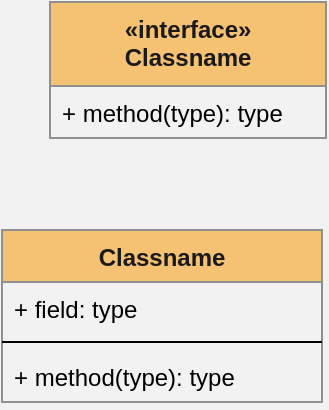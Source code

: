 <mxfile version="13.7.9" type="device"><diagram id="C5RBs43oDa-KdzZeNtuy" name="Page-1"><mxGraphModel dx="1822" dy="862" grid="0" gridSize="10" guides="1" tooltips="1" connect="1" arrows="1" fold="1" page="0" pageScale="1" pageWidth="827" pageHeight="1169" background="#F2F2F2" math="0" shadow="0"><root><mxCell id="WIyWlLk6GJQsqaUBKTNV-0"/><mxCell id="WIyWlLk6GJQsqaUBKTNV-1" parent="WIyWlLk6GJQsqaUBKTNV-0"/><mxCell id="rEhpitw5mHjTU7jlt6PZ-10" value="«interface»&#10;Classname" style="swimlane;fontStyle=1;align=center;verticalAlign=top;childLayout=stackLayout;horizontal=1;startSize=42;horizontalStack=0;resizeParent=1;resizeParentMax=0;resizeLast=0;collapsible=1;marginBottom=0;rounded=0;shadow=0;strokeColor=#909090;strokeWidth=1;fillColor=#F5C173;fontColor=#1A1A1A;" vertex="1" parent="WIyWlLk6GJQsqaUBKTNV-1"><mxGeometry x="20" y="58" width="138" height="68" as="geometry"/></mxCell><mxCell id="rEhpitw5mHjTU7jlt6PZ-13" value="+ method(type): type" style="text;strokeColor=none;fillColor=none;align=left;verticalAlign=top;spacingLeft=4;spacingRight=4;overflow=hidden;rotatable=0;points=[[0,0.5],[1,0.5]];portConstraint=eastwest;" vertex="1" parent="rEhpitw5mHjTU7jlt6PZ-10"><mxGeometry y="42" width="138" height="26" as="geometry"/></mxCell><mxCell id="rEhpitw5mHjTU7jlt6PZ-28" value="Classname" style="swimlane;fontStyle=1;align=center;verticalAlign=top;childLayout=stackLayout;horizontal=1;startSize=26;horizontalStack=0;resizeParent=1;resizeParentMax=0;resizeLast=0;collapsible=1;marginBottom=0;rounded=0;shadow=0;strokeColor=#909090;strokeWidth=1;fillColor=#F5C173;fontColor=#1A1A1A;" vertex="1" parent="WIyWlLk6GJQsqaUBKTNV-1"><mxGeometry x="-4" y="172" width="160" height="86" as="geometry"/></mxCell><mxCell id="rEhpitw5mHjTU7jlt6PZ-29" value="+ field: type" style="text;strokeColor=none;fillColor=none;align=left;verticalAlign=top;spacingLeft=4;spacingRight=4;overflow=hidden;rotatable=0;points=[[0,0.5],[1,0.5]];portConstraint=eastwest;" vertex="1" parent="rEhpitw5mHjTU7jlt6PZ-28"><mxGeometry y="26" width="160" height="26" as="geometry"/></mxCell><mxCell id="rEhpitw5mHjTU7jlt6PZ-30" value="" style="line;strokeWidth=1;fillColor=none;align=left;verticalAlign=middle;spacingTop=-1;spacingLeft=3;spacingRight=3;rotatable=0;labelPosition=right;points=[];portConstraint=eastwest;" vertex="1" parent="rEhpitw5mHjTU7jlt6PZ-28"><mxGeometry y="52" width="160" height="8" as="geometry"/></mxCell><mxCell id="rEhpitw5mHjTU7jlt6PZ-31" value="+ method(type): type" style="text;strokeColor=none;fillColor=none;align=left;verticalAlign=top;spacingLeft=4;spacingRight=4;overflow=hidden;rotatable=0;points=[[0,0.5],[1,0.5]];portConstraint=eastwest;" vertex="1" parent="rEhpitw5mHjTU7jlt6PZ-28"><mxGeometry y="60" width="160" height="26" as="geometry"/></mxCell></root></mxGraphModel></diagram></mxfile>